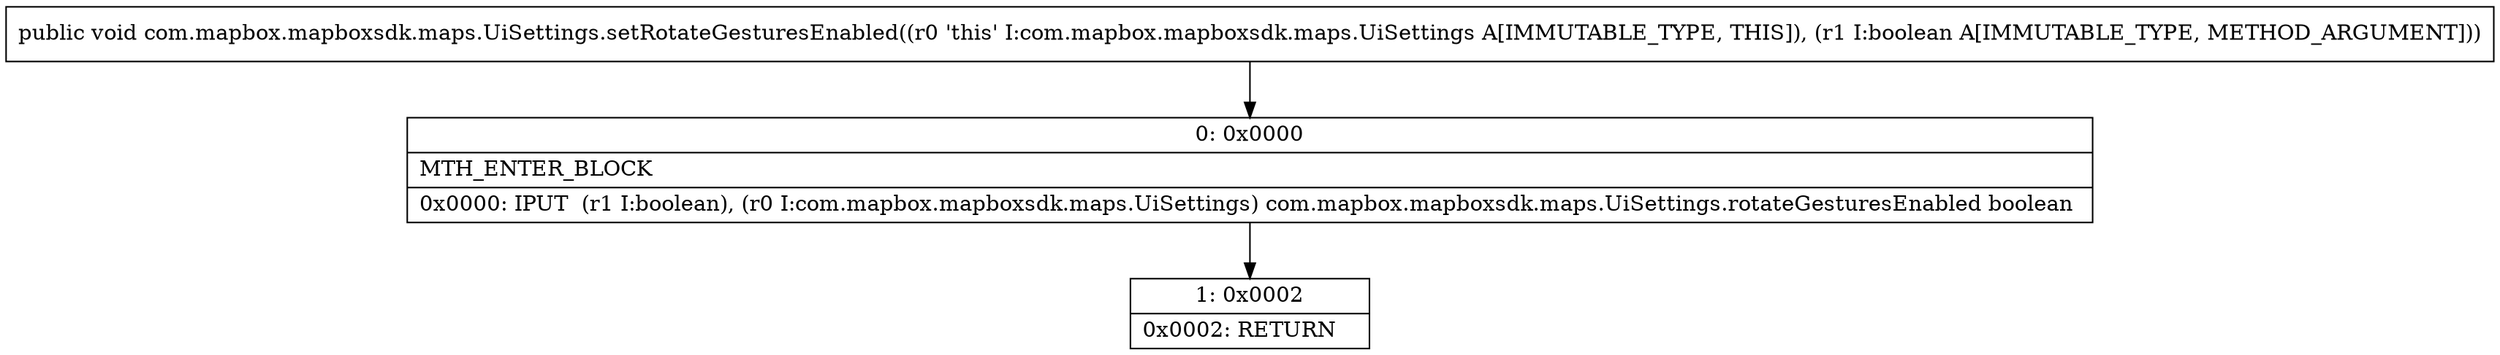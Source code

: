 digraph "CFG forcom.mapbox.mapboxsdk.maps.UiSettings.setRotateGesturesEnabled(Z)V" {
Node_0 [shape=record,label="{0\:\ 0x0000|MTH_ENTER_BLOCK\l|0x0000: IPUT  (r1 I:boolean), (r0 I:com.mapbox.mapboxsdk.maps.UiSettings) com.mapbox.mapboxsdk.maps.UiSettings.rotateGesturesEnabled boolean \l}"];
Node_1 [shape=record,label="{1\:\ 0x0002|0x0002: RETURN   \l}"];
MethodNode[shape=record,label="{public void com.mapbox.mapboxsdk.maps.UiSettings.setRotateGesturesEnabled((r0 'this' I:com.mapbox.mapboxsdk.maps.UiSettings A[IMMUTABLE_TYPE, THIS]), (r1 I:boolean A[IMMUTABLE_TYPE, METHOD_ARGUMENT])) }"];
MethodNode -> Node_0;
Node_0 -> Node_1;
}

